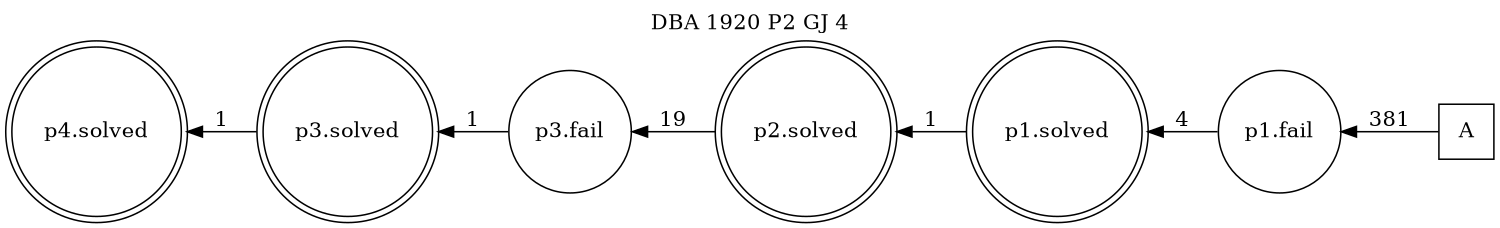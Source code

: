 digraph DBA_1920_P2_GJ_4_GOOD {
labelloc="tl"
label= " DBA 1920 P2 GJ 4 "
rankdir="RL";
graph [ size=" 10 , 10 !"]

"A" [shape="square" label="A"]
"p1.fail" [shape="circle" label="p1.fail"]
"p1.solved" [shape="doublecircle" label="p1.solved"]
"p2.solved" [shape="doublecircle" label="p2.solved"]
"p3.fail" [shape="circle" label="p3.fail"]
"p3.solved" [shape="doublecircle" label="p3.solved"]
"p4.solved" [shape="doublecircle" label="p4.solved"]
"A" -> "p1.fail" [ label=381]
"p1.fail" -> "p1.solved" [ label=4]
"p1.solved" -> "p2.solved" [ label=1]
"p2.solved" -> "p3.fail" [ label=19]
"p3.fail" -> "p3.solved" [ label=1]
"p3.solved" -> "p4.solved" [ label=1]
}
